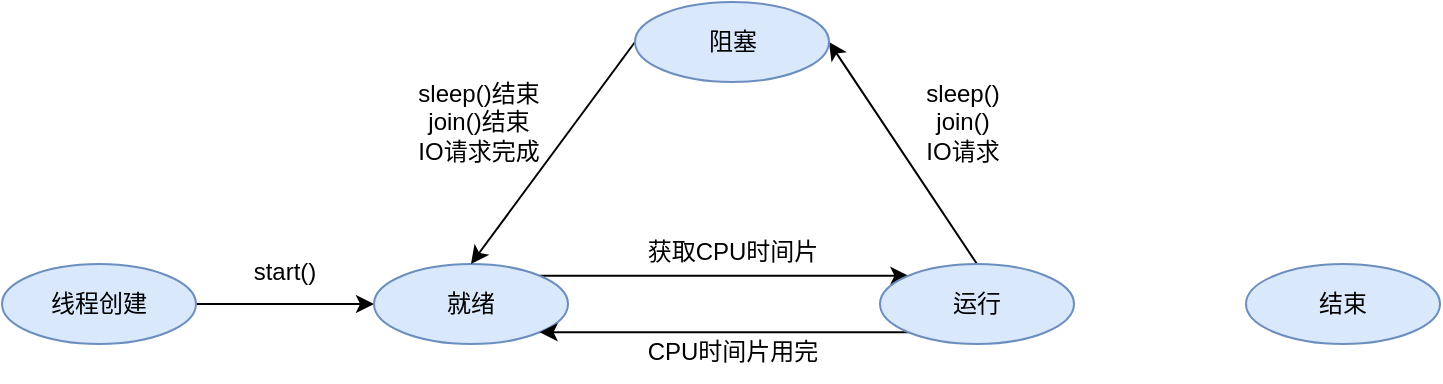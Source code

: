 <mxfile version="24.7.4">
  <diagram name="Page-1" id="b-CTBs2derHW3EXyugA0">
    <mxGraphModel dx="1077" dy="659" grid="1" gridSize="10" guides="1" tooltips="1" connect="1" arrows="1" fold="1" page="1" pageScale="1" pageWidth="850" pageHeight="1100" math="0" shadow="0">
      <root>
        <mxCell id="0" />
        <mxCell id="1" parent="0" />
        <mxCell id="y0FiDp1HF2YECac0qwNA-7" style="edgeStyle=orthogonalEdgeStyle;rounded=0;orthogonalLoop=1;jettySize=auto;html=1;exitX=1;exitY=0.5;exitDx=0;exitDy=0;entryX=0;entryY=0.5;entryDx=0;entryDy=0;" edge="1" parent="1" source="y0FiDp1HF2YECac0qwNA-1" target="y0FiDp1HF2YECac0qwNA-2">
          <mxGeometry relative="1" as="geometry" />
        </mxCell>
        <mxCell id="y0FiDp1HF2YECac0qwNA-1" value="线程创建" style="ellipse;whiteSpace=wrap;html=1;fillColor=#dae8fc;strokeColor=#6c8ebf;" vertex="1" parent="1">
          <mxGeometry x="60" y="341" width="97" height="40" as="geometry" />
        </mxCell>
        <mxCell id="y0FiDp1HF2YECac0qwNA-10" style="edgeStyle=orthogonalEdgeStyle;rounded=0;orthogonalLoop=1;jettySize=auto;html=1;exitX=1;exitY=0;exitDx=0;exitDy=0;entryX=0;entryY=0;entryDx=0;entryDy=0;" edge="1" parent="1" source="y0FiDp1HF2YECac0qwNA-2" target="y0FiDp1HF2YECac0qwNA-3">
          <mxGeometry relative="1" as="geometry" />
        </mxCell>
        <mxCell id="y0FiDp1HF2YECac0qwNA-2" value="就绪" style="ellipse;whiteSpace=wrap;html=1;fillColor=#dae8fc;strokeColor=#6c8ebf;" vertex="1" parent="1">
          <mxGeometry x="246" y="341" width="97" height="40" as="geometry" />
        </mxCell>
        <mxCell id="y0FiDp1HF2YECac0qwNA-12" style="edgeStyle=orthogonalEdgeStyle;rounded=0;orthogonalLoop=1;jettySize=auto;html=1;exitX=0;exitY=1;exitDx=0;exitDy=0;entryX=1;entryY=1;entryDx=0;entryDy=0;" edge="1" parent="1" source="y0FiDp1HF2YECac0qwNA-3" target="y0FiDp1HF2YECac0qwNA-2">
          <mxGeometry relative="1" as="geometry" />
        </mxCell>
        <mxCell id="y0FiDp1HF2YECac0qwNA-14" style="rounded=0;orthogonalLoop=1;jettySize=auto;html=1;exitX=0.5;exitY=0;exitDx=0;exitDy=0;entryX=1;entryY=0.5;entryDx=0;entryDy=0;" edge="1" parent="1" source="y0FiDp1HF2YECac0qwNA-3" target="y0FiDp1HF2YECac0qwNA-4">
          <mxGeometry relative="1" as="geometry" />
        </mxCell>
        <mxCell id="y0FiDp1HF2YECac0qwNA-3" value="运行" style="ellipse;whiteSpace=wrap;html=1;fillColor=#dae8fc;strokeColor=#6c8ebf;" vertex="1" parent="1">
          <mxGeometry x="499" y="341" width="97" height="40" as="geometry" />
        </mxCell>
        <mxCell id="y0FiDp1HF2YECac0qwNA-16" style="rounded=0;orthogonalLoop=1;jettySize=auto;html=1;exitX=0;exitY=0.5;exitDx=0;exitDy=0;entryX=0.5;entryY=0;entryDx=0;entryDy=0;" edge="1" parent="1" source="y0FiDp1HF2YECac0qwNA-4" target="y0FiDp1HF2YECac0qwNA-2">
          <mxGeometry relative="1" as="geometry" />
        </mxCell>
        <mxCell id="y0FiDp1HF2YECac0qwNA-4" value="阻塞" style="ellipse;whiteSpace=wrap;html=1;fillColor=#dae8fc;strokeColor=#6c8ebf;" vertex="1" parent="1">
          <mxGeometry x="376.5" y="210" width="97" height="40" as="geometry" />
        </mxCell>
        <mxCell id="y0FiDp1HF2YECac0qwNA-5" value="结束" style="ellipse;whiteSpace=wrap;html=1;fillColor=#dae8fc;strokeColor=#6c8ebf;" vertex="1" parent="1">
          <mxGeometry x="682" y="341" width="97" height="40" as="geometry" />
        </mxCell>
        <mxCell id="y0FiDp1HF2YECac0qwNA-8" value="start()" style="text;html=1;align=center;verticalAlign=middle;resizable=0;points=[];autosize=1;strokeColor=none;fillColor=none;" vertex="1" parent="1">
          <mxGeometry x="171" y="330" width="60" height="30" as="geometry" />
        </mxCell>
        <mxCell id="y0FiDp1HF2YECac0qwNA-11" value="&lt;div&gt;获取CPU时间片&lt;/div&gt;" style="text;html=1;align=center;verticalAlign=middle;resizable=0;points=[];autosize=1;strokeColor=none;fillColor=none;" vertex="1" parent="1">
          <mxGeometry x="370" y="320" width="110" height="30" as="geometry" />
        </mxCell>
        <mxCell id="y0FiDp1HF2YECac0qwNA-13" value="CPU时间片用完" style="text;html=1;align=center;verticalAlign=middle;resizable=0;points=[];autosize=1;strokeColor=none;fillColor=none;" vertex="1" parent="1">
          <mxGeometry x="370" y="370" width="110" height="30" as="geometry" />
        </mxCell>
        <mxCell id="y0FiDp1HF2YECac0qwNA-15" value="&lt;div&gt;sleep()&lt;/div&gt;&lt;div&gt;join()&lt;/div&gt;IO请求" style="text;html=1;align=center;verticalAlign=middle;resizable=0;points=[];autosize=1;strokeColor=none;fillColor=none;" vertex="1" parent="1">
          <mxGeometry x="510" y="240" width="60" height="60" as="geometry" />
        </mxCell>
        <mxCell id="y0FiDp1HF2YECac0qwNA-17" value="&lt;div&gt;sleep()结束&lt;/div&gt;&lt;div&gt;join()结束&lt;/div&gt;IO请求完成" style="text;html=1;align=center;verticalAlign=middle;resizable=0;points=[];autosize=1;strokeColor=none;fillColor=none;" vertex="1" parent="1">
          <mxGeometry x="253" y="240" width="90" height="60" as="geometry" />
        </mxCell>
      </root>
    </mxGraphModel>
  </diagram>
</mxfile>
